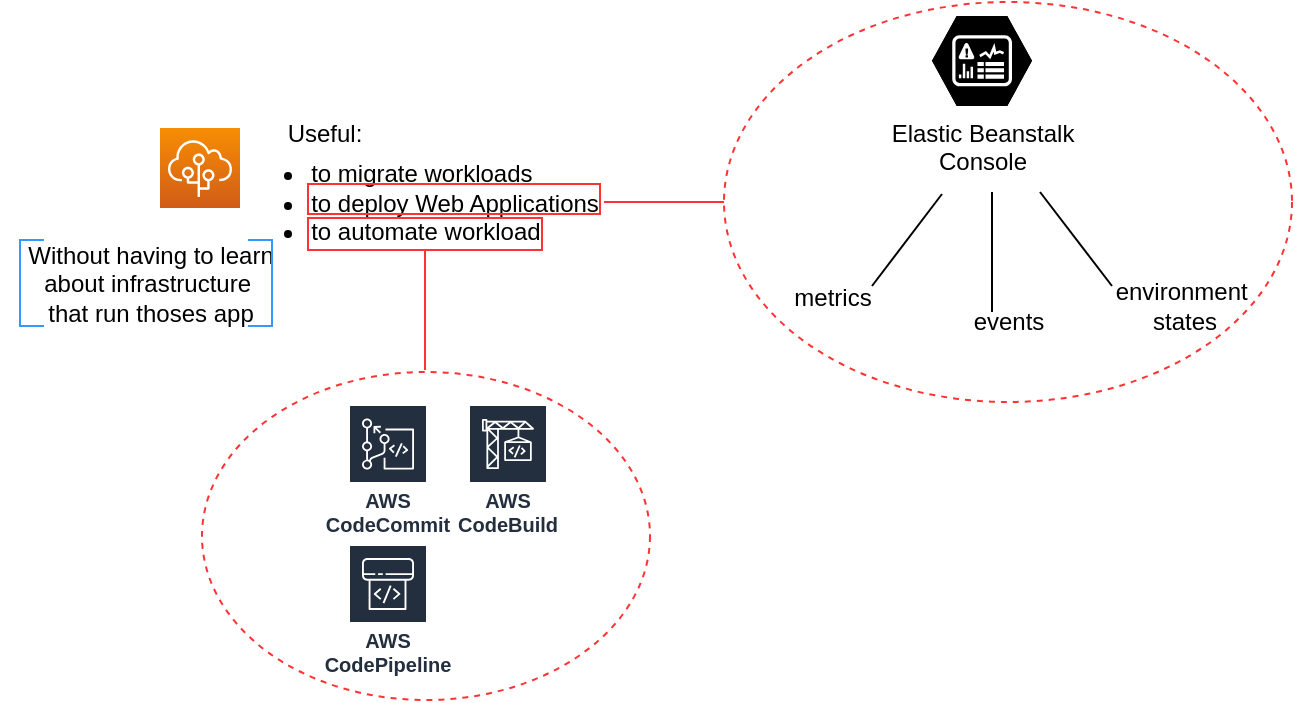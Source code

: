 <mxfile version="20.1.1" type="github">
  <diagram id="JowtuLAvawgkWtr8-Pc0" name="Page-1">
    <mxGraphModel dx="726" dy="440" grid="1" gridSize="10" guides="1" tooltips="1" connect="1" arrows="1" fold="1" page="1" pageScale="1" pageWidth="827" pageHeight="583" math="0" shadow="0">
      <root>
        <mxCell id="0" />
        <mxCell id="1" parent="0" />
        <mxCell id="Rk7ZDeNzGQP_jlXVGPb2-1" value="" style="sketch=0;points=[[0,0,0],[0.25,0,0],[0.5,0,0],[0.75,0,0],[1,0,0],[0,1,0],[0.25,1,0],[0.5,1,0],[0.75,1,0],[1,1,0],[0,0.25,0],[0,0.5,0],[0,0.75,0],[1,0.25,0],[1,0.5,0],[1,0.75,0]];outlineConnect=0;fontColor=#232F3E;gradientColor=#F78E04;gradientDirection=north;fillColor=#D05C17;strokeColor=#ffffff;dashed=0;verticalLabelPosition=bottom;verticalAlign=top;align=center;html=1;fontSize=12;fontStyle=0;aspect=fixed;shape=mxgraph.aws4.resourceIcon;resIcon=mxgraph.aws4.elastic_beanstalk;" vertex="1" parent="1">
          <mxGeometry x="147" y="109" width="40" height="40" as="geometry" />
        </mxCell>
        <mxCell id="Rk7ZDeNzGQP_jlXVGPb2-6" value="&lt;br style=&quot;text-align: left;&quot;&gt;&lt;br style=&quot;text-align: left;&quot;&gt;&lt;ul style=&quot;text-align: left;&quot;&gt;&lt;li&gt;to migrate workloads&lt;/li&gt;&lt;li&gt;to deploy Web Applications&lt;/li&gt;&lt;li&gt;to automate workload&lt;/li&gt;&lt;/ul&gt;" style="text;html=1;align=center;verticalAlign=middle;resizable=0;points=[];autosize=1;strokeColor=none;fillColor=none;" vertex="1" parent="1">
          <mxGeometry x="169" y="77" width="210" height="110" as="geometry" />
        </mxCell>
        <mxCell id="Rk7ZDeNzGQP_jlXVGPb2-7" value="Useful:" style="text;html=1;align=center;verticalAlign=middle;resizable=0;points=[];autosize=1;strokeColor=none;fillColor=none;" vertex="1" parent="1">
          <mxGeometry x="199" y="97" width="60" height="30" as="geometry" />
        </mxCell>
        <mxCell id="Rk7ZDeNzGQP_jlXVGPb2-8" value="AWS CodeCommit" style="sketch=0;outlineConnect=0;fontColor=#232F3E;gradientColor=none;strokeColor=#ffffff;fillColor=#232F3E;dashed=0;verticalLabelPosition=middle;verticalAlign=bottom;align=center;html=1;whiteSpace=wrap;fontSize=10;fontStyle=1;spacing=3;shape=mxgraph.aws4.productIcon;prIcon=mxgraph.aws4.codecommit;" vertex="1" parent="1">
          <mxGeometry x="241" y="247" width="40" height="70" as="geometry" />
        </mxCell>
        <mxCell id="Rk7ZDeNzGQP_jlXVGPb2-9" value="AWS CodeBuild" style="sketch=0;outlineConnect=0;fontColor=#232F3E;gradientColor=none;strokeColor=#ffffff;fillColor=#232F3E;dashed=0;verticalLabelPosition=middle;verticalAlign=bottom;align=center;html=1;whiteSpace=wrap;fontSize=10;fontStyle=1;spacing=3;shape=mxgraph.aws4.productIcon;prIcon=mxgraph.aws4.codebuild;" vertex="1" parent="1">
          <mxGeometry x="301" y="247" width="40" height="70" as="geometry" />
        </mxCell>
        <mxCell id="Rk7ZDeNzGQP_jlXVGPb2-10" value="AWS CodePipeline" style="sketch=0;outlineConnect=0;fontColor=#232F3E;gradientColor=none;strokeColor=#ffffff;fillColor=#232F3E;dashed=0;verticalLabelPosition=middle;verticalAlign=bottom;align=center;html=1;whiteSpace=wrap;fontSize=10;fontStyle=1;spacing=3;shape=mxgraph.aws4.productIcon;prIcon=mxgraph.aws4.codepipeline;" vertex="1" parent="1">
          <mxGeometry x="241" y="317" width="40" height="70" as="geometry" />
        </mxCell>
        <mxCell id="Rk7ZDeNzGQP_jlXVGPb2-11" value="Without having to learn &lt;br&gt;about infrastructure&amp;nbsp;&lt;br&gt;that run thoses app" style="text;html=1;align=center;verticalAlign=middle;resizable=0;points=[];autosize=1;strokeColor=none;fillColor=none;" vertex="1" parent="1">
          <mxGeometry x="67" y="157" width="150" height="60" as="geometry" />
        </mxCell>
        <mxCell id="Rk7ZDeNzGQP_jlXVGPb2-12" value="" style="strokeWidth=1;html=1;shape=mxgraph.flowchart.annotation_1;align=left;pointerEvents=1;fontColor=#000033;fillColor=none;strokeColor=#3399FF;" vertex="1" parent="1">
          <mxGeometry x="77" y="165" width="12" height="43" as="geometry" />
        </mxCell>
        <mxCell id="Rk7ZDeNzGQP_jlXVGPb2-13" value="" style="strokeWidth=1;html=1;shape=mxgraph.flowchart.annotation_1;align=left;pointerEvents=1;fontColor=#000033;fillColor=none;direction=west;strokeColor=#3399FF;" vertex="1" parent="1">
          <mxGeometry x="191" y="165" width="12" height="43" as="geometry" />
        </mxCell>
        <mxCell id="Rk7ZDeNzGQP_jlXVGPb2-14" value="" style="verticalLabelPosition=bottom;verticalAlign=top;html=1;shape=mxgraph.basic.rect;fillColor2=none;strokeWidth=1;size=20;indent=5;fillColor=none;strokeColor=#FF3333;" vertex="1" parent="1">
          <mxGeometry x="221" y="154" width="117" height="16" as="geometry" />
        </mxCell>
        <mxCell id="Rk7ZDeNzGQP_jlXVGPb2-15" value="" style="line;strokeWidth=1;direction=south;html=1;fillColor=none;strokeColor=#FF3333;" vertex="1" parent="1">
          <mxGeometry x="274.5" y="170" width="10" height="60" as="geometry" />
        </mxCell>
        <mxCell id="Rk7ZDeNzGQP_jlXVGPb2-16" value="" style="ellipse;whiteSpace=wrap;html=1;strokeColor=#FF3333;strokeWidth=1;fillColor=none;dashed=1;" vertex="1" parent="1">
          <mxGeometry x="168" y="231" width="224" height="164" as="geometry" />
        </mxCell>
        <mxCell id="Rk7ZDeNzGQP_jlXVGPb2-17" value="" style="verticalLabelPosition=bottom;verticalAlign=top;html=1;shape=mxgraph.basic.rect;fillColor2=none;strokeWidth=1;size=20;indent=5;fillColor=none;strokeColor=#FF3333;" vertex="1" parent="1">
          <mxGeometry x="221" y="137" width="146" height="15" as="geometry" />
        </mxCell>
        <mxCell id="Rk7ZDeNzGQP_jlXVGPb2-18" value="" style="line;strokeWidth=1;direction=west;html=1;fillColor=none;strokeColor=#FF3333;" vertex="1" parent="1">
          <mxGeometry x="369" y="141" width="60" height="10" as="geometry" />
        </mxCell>
        <mxCell id="Rk7ZDeNzGQP_jlXVGPb2-19" value="Elastic Beanstalk&lt;br&gt;Console" style="verticalLabelPosition=bottom;sketch=0;html=1;fillColor=#000000;strokeColor=#ffffff;verticalAlign=top;align=center;points=[[0,0.5,0],[0.125,0.25,0],[0.25,0,0],[0.5,0,0],[0.75,0,0],[0.875,0.25,0],[1,0.5,0],[0.875,0.75,0],[0.75,1,0],[0.5,1,0],[0.125,0.75,0]];pointerEvents=1;shape=mxgraph.cisco_safe.compositeIcon;bgIcon=mxgraph.cisco_safe.design.blank_device;resIcon=mxgraph.cisco_safe.design.mgmt_console;dashed=1;" vertex="1" parent="1">
          <mxGeometry x="533" y="53" width="50" height="45" as="geometry" />
        </mxCell>
        <mxCell id="Rk7ZDeNzGQP_jlXVGPb2-21" value="" style="endArrow=none;html=1;rounded=0;" edge="1" parent="1">
          <mxGeometry width="50" height="50" relative="1" as="geometry">
            <mxPoint x="503" y="188" as="sourcePoint" />
            <mxPoint x="538" y="142" as="targetPoint" />
          </mxGeometry>
        </mxCell>
        <mxCell id="Rk7ZDeNzGQP_jlXVGPb2-22" value="" style="endArrow=none;html=1;rounded=0;" edge="1" parent="1">
          <mxGeometry width="50" height="50" relative="1" as="geometry">
            <mxPoint x="623" y="188" as="sourcePoint" />
            <mxPoint x="587" y="141" as="targetPoint" />
          </mxGeometry>
        </mxCell>
        <mxCell id="Rk7ZDeNzGQP_jlXVGPb2-23" value="" style="endArrow=none;html=1;rounded=0;" edge="1" parent="1">
          <mxGeometry width="50" height="50" relative="1" as="geometry">
            <mxPoint x="563" y="201" as="sourcePoint" />
            <mxPoint x="563" y="141" as="targetPoint" />
          </mxGeometry>
        </mxCell>
        <mxCell id="Rk7ZDeNzGQP_jlXVGPb2-24" value="metrics" style="text;html=1;align=center;verticalAlign=middle;resizable=0;points=[];autosize=1;strokeColor=none;fillColor=none;" vertex="1" parent="1">
          <mxGeometry x="453" y="179" width="60" height="30" as="geometry" />
        </mxCell>
        <mxCell id="Rk7ZDeNzGQP_jlXVGPb2-25" value="events" style="text;html=1;align=center;verticalAlign=middle;resizable=0;points=[];autosize=1;strokeColor=none;fillColor=none;" vertex="1" parent="1">
          <mxGeometry x="541" y="191" width="60" height="30" as="geometry" />
        </mxCell>
        <mxCell id="Rk7ZDeNzGQP_jlXVGPb2-26" value="environment&amp;nbsp;&lt;br&gt;states" style="text;html=1;align=center;verticalAlign=middle;resizable=0;points=[];autosize=1;strokeColor=none;fillColor=none;" vertex="1" parent="1">
          <mxGeometry x="614" y="178" width="90" height="40" as="geometry" />
        </mxCell>
        <mxCell id="Rk7ZDeNzGQP_jlXVGPb2-27" value="" style="ellipse;whiteSpace=wrap;html=1;strokeColor=#FF3333;strokeWidth=1;fillColor=none;dashed=1;" vertex="1" parent="1">
          <mxGeometry x="429" y="46" width="284" height="200" as="geometry" />
        </mxCell>
      </root>
    </mxGraphModel>
  </diagram>
</mxfile>
